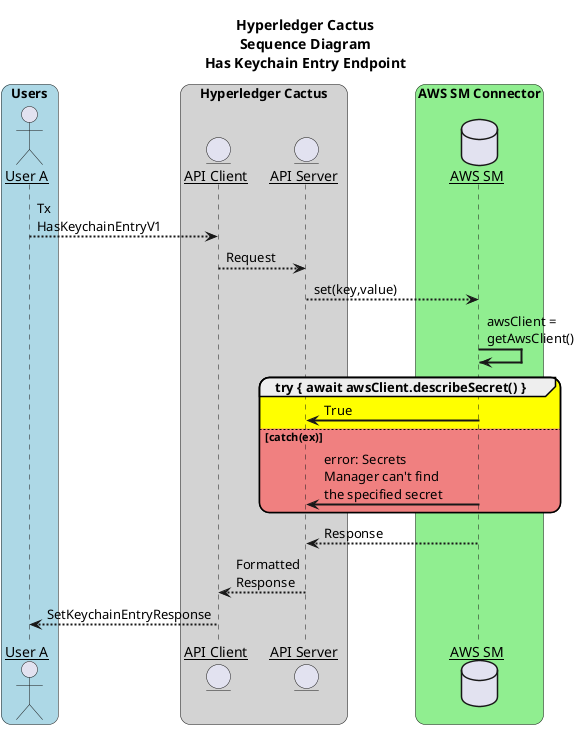 @startuml Sequence Diagram - Transaction

title Hyperledger Cactus\nSequence Diagram\nHas Keychain Entry Endpoint

skinparam sequenceArrowThickness 2
skinparam roundcorner 20
skinparam maxmessagesize 120
skinparam sequenceParticipant underline

box "Users" #LightBlue
actor "User A" as a
end box

box "Hyperledger Cactus" #LightGray
entity "API Client" as apic
entity "API Server" as apis
end box

box "AWS SM Connector" #LightGreen
database "AWS SM" as awssm
end box

a --> apic : Tx HasKeychainEntryV1
apic --> apis: Request
apis --> awssm: set(key,value)
awssm -> awssm: awsClient = getAwsClient()
group #Yellow try { await awsClient.describeSecret() }
  awssm -> apis: True
else #LightCoral catch(ex)
  awssm -> apis: error: Secrets Manager can't find the specified secret
end
awssm --> apis: Response
apis --> apic: Formatted Response
apic --> a: SetKeychainEntryResponse
@enduml